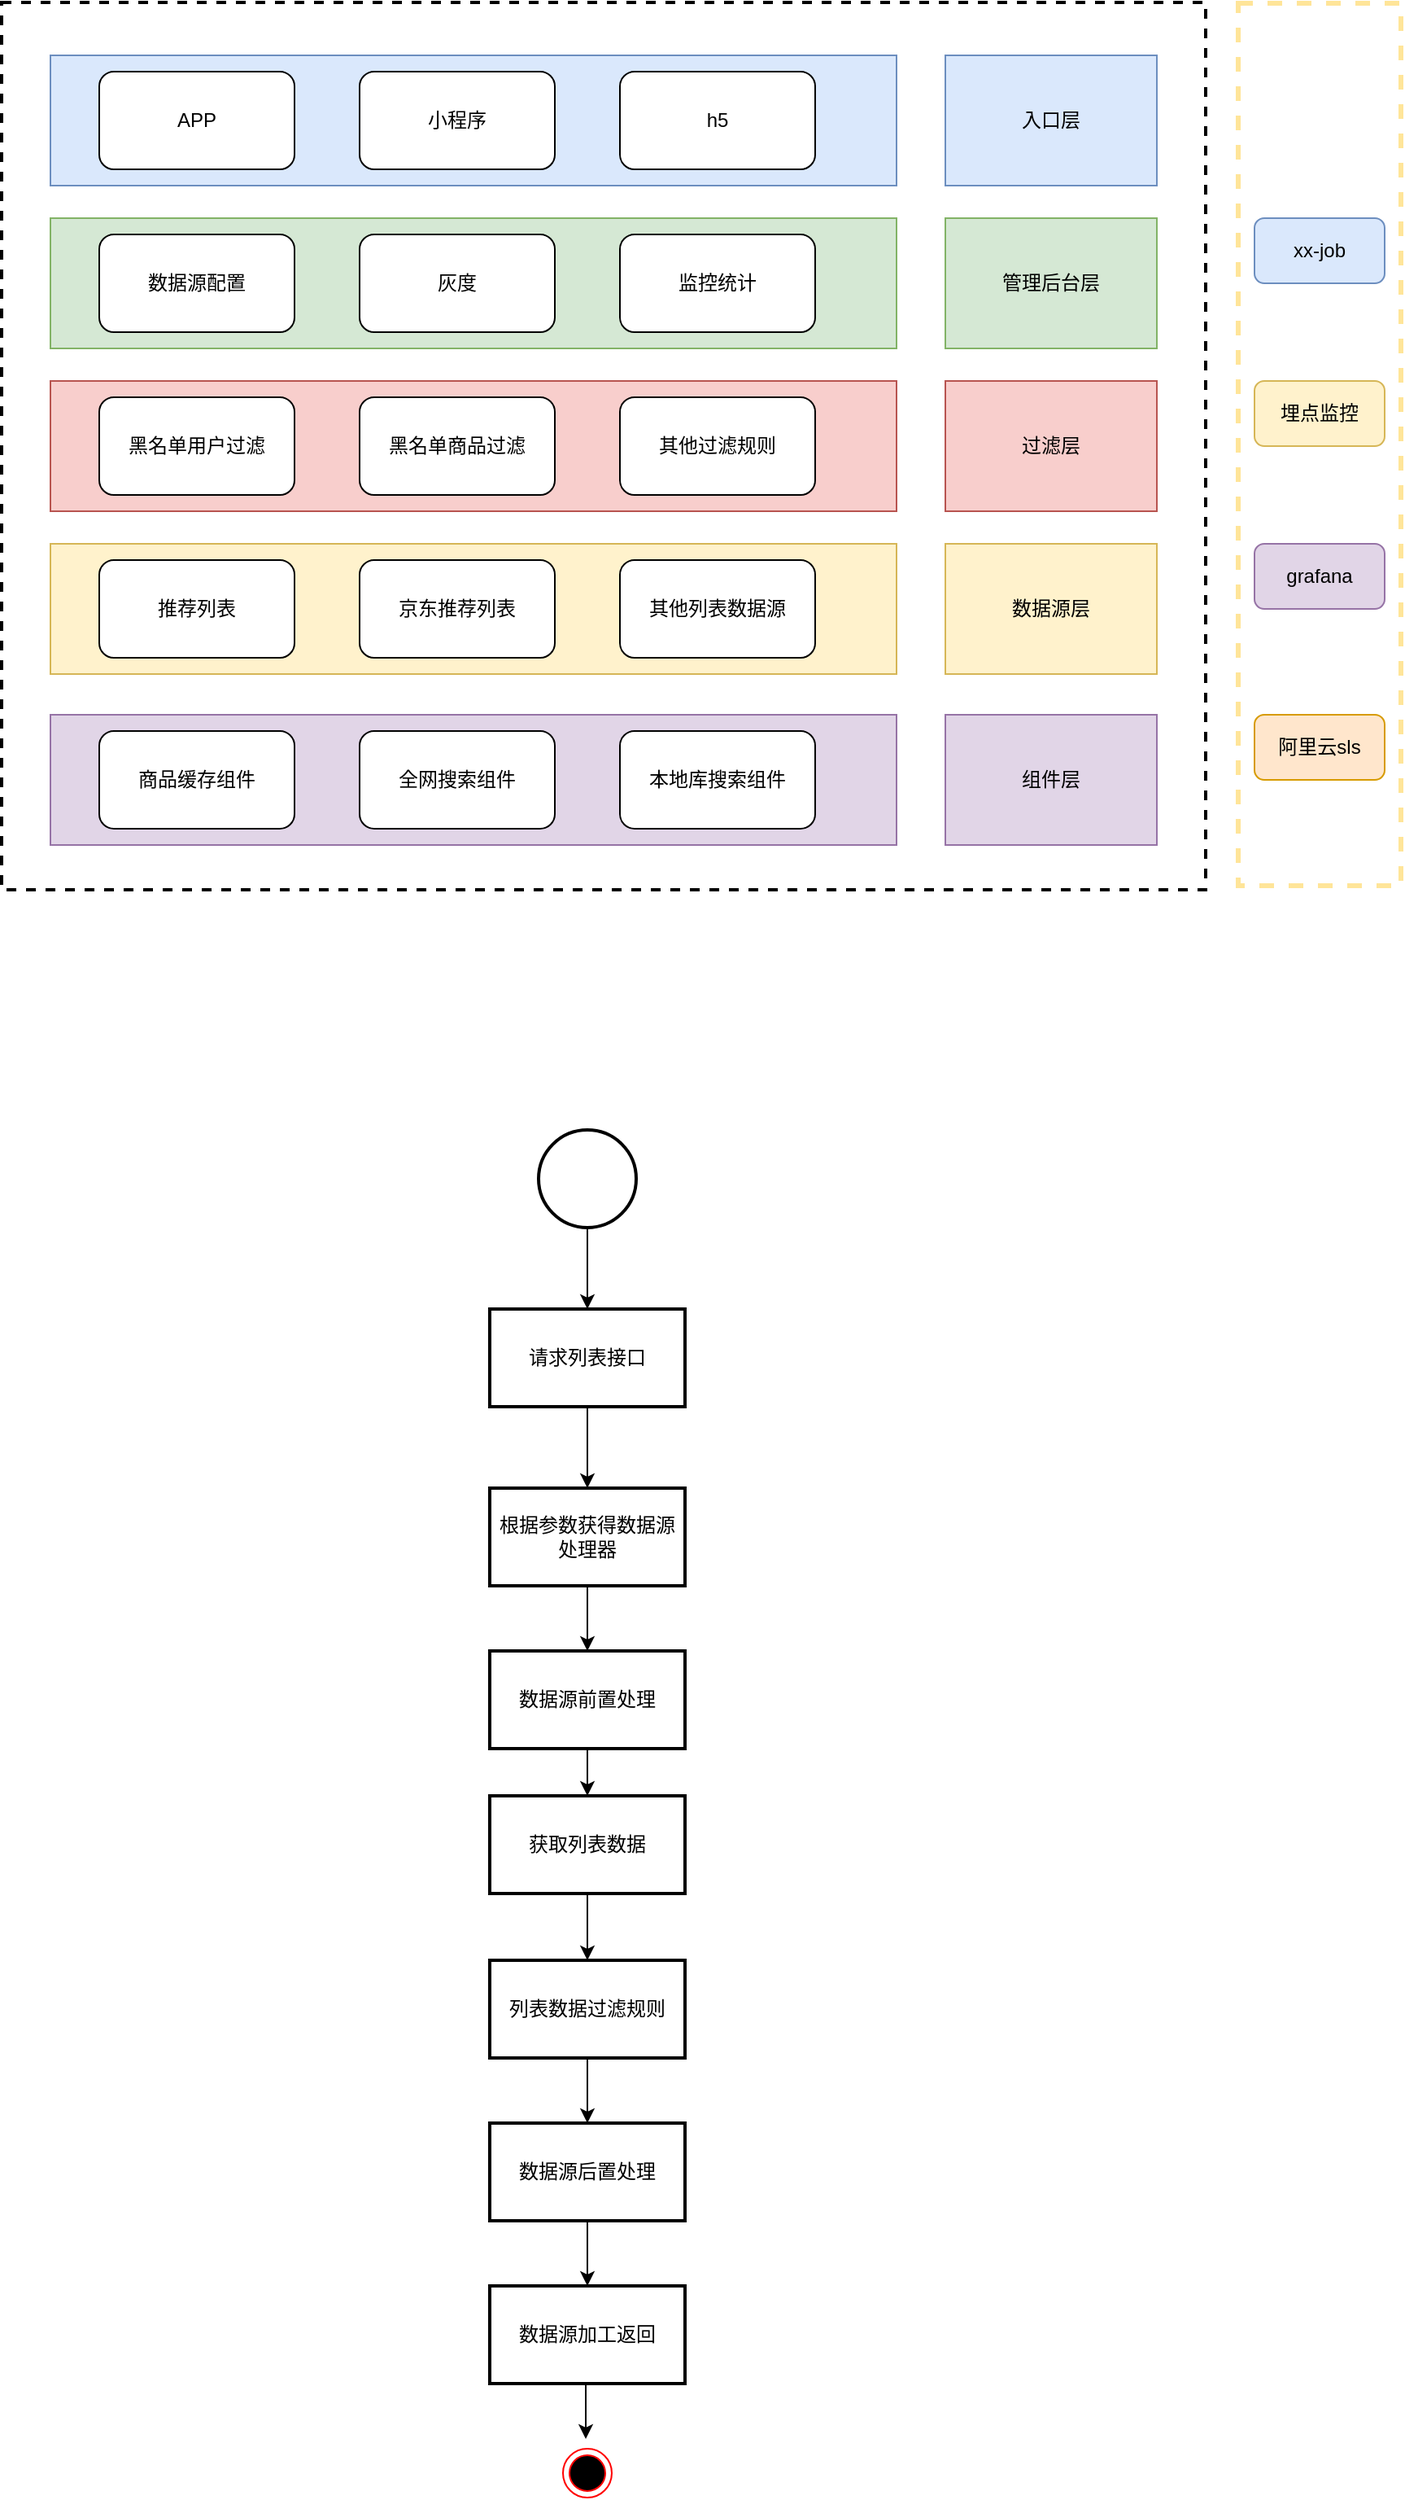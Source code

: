 <mxfile version="24.0.6" type="github">
  <diagram name="第 1 页" id="E42M_iRw3wJCUOGfKwOv">
    <mxGraphModel dx="1026" dy="663" grid="1" gridSize="10" guides="1" tooltips="1" connect="1" arrows="1" fold="1" page="1" pageScale="1" pageWidth="827" pageHeight="1169" math="0" shadow="0">
      <root>
        <mxCell id="0" />
        <mxCell id="1" parent="0" />
        <mxCell id="-84CJ0cTqPwXlulRKscy-31" value="" style="rounded=0;whiteSpace=wrap;html=1;dashed=1;strokeWidth=2;" vertex="1" parent="1">
          <mxGeometry x="80" y="67.5" width="740" height="545" as="geometry" />
        </mxCell>
        <mxCell id="-84CJ0cTqPwXlulRKscy-1" value="" style="rounded=0;whiteSpace=wrap;html=1;fillColor=#dae8fc;strokeColor=#6c8ebf;" vertex="1" parent="1">
          <mxGeometry x="110" y="100" width="520" height="80" as="geometry" />
        </mxCell>
        <mxCell id="-84CJ0cTqPwXlulRKscy-2" value="入口层" style="rounded=0;whiteSpace=wrap;html=1;fillColor=#dae8fc;strokeColor=#6c8ebf;" vertex="1" parent="1">
          <mxGeometry x="660" y="100" width="130" height="80" as="geometry" />
        </mxCell>
        <mxCell id="-84CJ0cTqPwXlulRKscy-3" value="APP" style="rounded=1;whiteSpace=wrap;html=1;" vertex="1" parent="1">
          <mxGeometry x="140" y="110" width="120" height="60" as="geometry" />
        </mxCell>
        <mxCell id="-84CJ0cTqPwXlulRKscy-4" value="小程序" style="rounded=1;whiteSpace=wrap;html=1;" vertex="1" parent="1">
          <mxGeometry x="300" y="110" width="120" height="60" as="geometry" />
        </mxCell>
        <mxCell id="-84CJ0cTqPwXlulRKscy-5" value="h5" style="rounded=1;whiteSpace=wrap;html=1;" vertex="1" parent="1">
          <mxGeometry x="460" y="110" width="120" height="60" as="geometry" />
        </mxCell>
        <mxCell id="-84CJ0cTqPwXlulRKscy-6" value="" style="rounded=0;whiteSpace=wrap;html=1;fillColor=#d5e8d4;strokeColor=#82b366;" vertex="1" parent="1">
          <mxGeometry x="110" y="200" width="520" height="80" as="geometry" />
        </mxCell>
        <mxCell id="-84CJ0cTqPwXlulRKscy-7" value="管理后台层" style="rounded=0;whiteSpace=wrap;html=1;fillColor=#d5e8d4;strokeColor=#82b366;" vertex="1" parent="1">
          <mxGeometry x="660" y="200" width="130" height="80" as="geometry" />
        </mxCell>
        <mxCell id="-84CJ0cTqPwXlulRKscy-8" value="数据源配置" style="rounded=1;whiteSpace=wrap;html=1;" vertex="1" parent="1">
          <mxGeometry x="140" y="210" width="120" height="60" as="geometry" />
        </mxCell>
        <mxCell id="-84CJ0cTqPwXlulRKscy-9" value="灰度" style="rounded=1;whiteSpace=wrap;html=1;" vertex="1" parent="1">
          <mxGeometry x="300" y="210" width="120" height="60" as="geometry" />
        </mxCell>
        <mxCell id="-84CJ0cTqPwXlulRKscy-10" value="监控统计" style="rounded=1;whiteSpace=wrap;html=1;" vertex="1" parent="1">
          <mxGeometry x="460" y="210" width="120" height="60" as="geometry" />
        </mxCell>
        <mxCell id="-84CJ0cTqPwXlulRKscy-15" value="" style="rounded=0;whiteSpace=wrap;html=1;fillColor=#f8cecc;strokeColor=#b85450;" vertex="1" parent="1">
          <mxGeometry x="110" y="300" width="520" height="80" as="geometry" />
        </mxCell>
        <mxCell id="-84CJ0cTqPwXlulRKscy-16" value="过滤层" style="rounded=0;whiteSpace=wrap;html=1;fillColor=#f8cecc;strokeColor=#b85450;" vertex="1" parent="1">
          <mxGeometry x="660" y="300" width="130" height="80" as="geometry" />
        </mxCell>
        <mxCell id="-84CJ0cTqPwXlulRKscy-17" value="黑名单用户过滤" style="rounded=1;whiteSpace=wrap;html=1;" vertex="1" parent="1">
          <mxGeometry x="140" y="310" width="120" height="60" as="geometry" />
        </mxCell>
        <mxCell id="-84CJ0cTqPwXlulRKscy-18" value="黑名单商品过滤" style="rounded=1;whiteSpace=wrap;html=1;" vertex="1" parent="1">
          <mxGeometry x="300" y="310" width="120" height="60" as="geometry" />
        </mxCell>
        <mxCell id="-84CJ0cTqPwXlulRKscy-19" value="其他过滤规则" style="rounded=1;whiteSpace=wrap;html=1;" vertex="1" parent="1">
          <mxGeometry x="460" y="310" width="120" height="60" as="geometry" />
        </mxCell>
        <mxCell id="-84CJ0cTqPwXlulRKscy-20" value="" style="rounded=0;whiteSpace=wrap;html=1;fillColor=#fff2cc;strokeColor=#d6b656;" vertex="1" parent="1">
          <mxGeometry x="110" y="400" width="520" height="80" as="geometry" />
        </mxCell>
        <mxCell id="-84CJ0cTqPwXlulRKscy-21" value="数据源层" style="rounded=0;whiteSpace=wrap;html=1;fillColor=#fff2cc;strokeColor=#d6b656;" vertex="1" parent="1">
          <mxGeometry x="660" y="400" width="130" height="80" as="geometry" />
        </mxCell>
        <mxCell id="-84CJ0cTqPwXlulRKscy-22" value="推荐列表" style="rounded=1;whiteSpace=wrap;html=1;" vertex="1" parent="1">
          <mxGeometry x="140" y="410" width="120" height="60" as="geometry" />
        </mxCell>
        <mxCell id="-84CJ0cTqPwXlulRKscy-23" value="京东推荐列表" style="rounded=1;whiteSpace=wrap;html=1;" vertex="1" parent="1">
          <mxGeometry x="300" y="410" width="120" height="60" as="geometry" />
        </mxCell>
        <mxCell id="-84CJ0cTqPwXlulRKscy-24" value="其他列表数据源" style="rounded=1;whiteSpace=wrap;html=1;" vertex="1" parent="1">
          <mxGeometry x="460" y="410" width="120" height="60" as="geometry" />
        </mxCell>
        <mxCell id="-84CJ0cTqPwXlulRKscy-26" value="" style="rounded=0;whiteSpace=wrap;html=1;fillColor=#e1d5e7;strokeColor=#9673a6;" vertex="1" parent="1">
          <mxGeometry x="110" y="505" width="520" height="80" as="geometry" />
        </mxCell>
        <mxCell id="-84CJ0cTqPwXlulRKscy-27" value="组件层" style="rounded=0;whiteSpace=wrap;html=1;fillColor=#e1d5e7;strokeColor=#9673a6;" vertex="1" parent="1">
          <mxGeometry x="660" y="505" width="130" height="80" as="geometry" />
        </mxCell>
        <mxCell id="-84CJ0cTqPwXlulRKscy-28" value="商品缓存组件" style="rounded=1;whiteSpace=wrap;html=1;" vertex="1" parent="1">
          <mxGeometry x="140" y="515" width="120" height="60" as="geometry" />
        </mxCell>
        <mxCell id="-84CJ0cTqPwXlulRKscy-29" value="全网搜索组件" style="rounded=1;whiteSpace=wrap;html=1;" vertex="1" parent="1">
          <mxGeometry x="300" y="515" width="120" height="60" as="geometry" />
        </mxCell>
        <mxCell id="-84CJ0cTqPwXlulRKscy-30" value="本地库搜索组件" style="rounded=1;whiteSpace=wrap;html=1;" vertex="1" parent="1">
          <mxGeometry x="460" y="515" width="120" height="60" as="geometry" />
        </mxCell>
        <mxCell id="-84CJ0cTqPwXlulRKscy-32" value="" style="rounded=0;whiteSpace=wrap;html=1;dashed=1;strokeWidth=3;strokeColor=#FFE599;" vertex="1" parent="1">
          <mxGeometry x="840" y="68" width="100" height="542" as="geometry" />
        </mxCell>
        <mxCell id="-84CJ0cTqPwXlulRKscy-33" value="xx-job" style="rounded=1;whiteSpace=wrap;html=1;fillColor=#dae8fc;strokeColor=#6c8ebf;" vertex="1" parent="1">
          <mxGeometry x="850" y="200" width="80" height="40" as="geometry" />
        </mxCell>
        <mxCell id="-84CJ0cTqPwXlulRKscy-34" value="埋点监控" style="rounded=1;whiteSpace=wrap;html=1;fillColor=#fff2cc;strokeColor=#d6b656;" vertex="1" parent="1">
          <mxGeometry x="850" y="300" width="80" height="40" as="geometry" />
        </mxCell>
        <mxCell id="-84CJ0cTqPwXlulRKscy-35" value="grafana" style="rounded=1;whiteSpace=wrap;html=1;fillColor=#e1d5e7;strokeColor=#9673a6;" vertex="1" parent="1">
          <mxGeometry x="850" y="400" width="80" height="40" as="geometry" />
        </mxCell>
        <mxCell id="-84CJ0cTqPwXlulRKscy-36" value="阿里云sls" style="rounded=1;whiteSpace=wrap;html=1;fillColor=#ffe6cc;strokeColor=#d79b00;" vertex="1" parent="1">
          <mxGeometry x="850" y="505" width="80" height="40" as="geometry" />
        </mxCell>
        <mxCell id="-84CJ0cTqPwXlulRKscy-39" value="" style="edgeStyle=orthogonalEdgeStyle;rounded=0;orthogonalLoop=1;jettySize=auto;html=1;" edge="1" parent="1" source="-84CJ0cTqPwXlulRKscy-37" target="-84CJ0cTqPwXlulRKscy-38">
          <mxGeometry relative="1" as="geometry" />
        </mxCell>
        <mxCell id="-84CJ0cTqPwXlulRKscy-37" value="" style="strokeWidth=2;html=1;shape=mxgraph.flowchart.start_2;whiteSpace=wrap;" vertex="1" parent="1">
          <mxGeometry x="410" y="760" width="60" height="60" as="geometry" />
        </mxCell>
        <mxCell id="-84CJ0cTqPwXlulRKscy-41" value="" style="edgeStyle=orthogonalEdgeStyle;rounded=0;orthogonalLoop=1;jettySize=auto;html=1;" edge="1" parent="1" source="-84CJ0cTqPwXlulRKscy-38" target="-84CJ0cTqPwXlulRKscy-40">
          <mxGeometry relative="1" as="geometry" />
        </mxCell>
        <mxCell id="-84CJ0cTqPwXlulRKscy-38" value="请求列表接口" style="whiteSpace=wrap;html=1;strokeWidth=2;" vertex="1" parent="1">
          <mxGeometry x="380" y="870" width="120" height="60" as="geometry" />
        </mxCell>
        <mxCell id="-84CJ0cTqPwXlulRKscy-43" value="" style="edgeStyle=orthogonalEdgeStyle;rounded=0;orthogonalLoop=1;jettySize=auto;html=1;" edge="1" parent="1" source="-84CJ0cTqPwXlulRKscy-40" target="-84CJ0cTqPwXlulRKscy-42">
          <mxGeometry relative="1" as="geometry" />
        </mxCell>
        <mxCell id="-84CJ0cTqPwXlulRKscy-40" value="根据参数获得数据源处理器" style="whiteSpace=wrap;html=1;strokeWidth=2;" vertex="1" parent="1">
          <mxGeometry x="380" y="980" width="120" height="60" as="geometry" />
        </mxCell>
        <mxCell id="-84CJ0cTqPwXlulRKscy-45" value="" style="edgeStyle=orthogonalEdgeStyle;rounded=0;orthogonalLoop=1;jettySize=auto;html=1;" edge="1" parent="1" source="-84CJ0cTqPwXlulRKscy-42" target="-84CJ0cTqPwXlulRKscy-44">
          <mxGeometry relative="1" as="geometry" />
        </mxCell>
        <mxCell id="-84CJ0cTqPwXlulRKscy-42" value="数据源前置处理" style="whiteSpace=wrap;html=1;strokeWidth=2;" vertex="1" parent="1">
          <mxGeometry x="380" y="1080" width="120" height="60" as="geometry" />
        </mxCell>
        <mxCell id="-84CJ0cTqPwXlulRKscy-47" value="" style="edgeStyle=orthogonalEdgeStyle;rounded=0;orthogonalLoop=1;jettySize=auto;html=1;" edge="1" parent="1" source="-84CJ0cTqPwXlulRKscy-44" target="-84CJ0cTqPwXlulRKscy-46">
          <mxGeometry relative="1" as="geometry" />
        </mxCell>
        <mxCell id="-84CJ0cTqPwXlulRKscy-44" value="获取列表数据" style="whiteSpace=wrap;html=1;strokeWidth=2;" vertex="1" parent="1">
          <mxGeometry x="380" y="1169" width="120" height="60" as="geometry" />
        </mxCell>
        <mxCell id="-84CJ0cTqPwXlulRKscy-51" value="" style="edgeStyle=orthogonalEdgeStyle;rounded=0;orthogonalLoop=1;jettySize=auto;html=1;" edge="1" parent="1" source="-84CJ0cTqPwXlulRKscy-46" target="-84CJ0cTqPwXlulRKscy-50">
          <mxGeometry relative="1" as="geometry" />
        </mxCell>
        <mxCell id="-84CJ0cTqPwXlulRKscy-46" value="列表数据过滤规则" style="whiteSpace=wrap;html=1;strokeWidth=2;" vertex="1" parent="1">
          <mxGeometry x="380" y="1270" width="120" height="60" as="geometry" />
        </mxCell>
        <mxCell id="-84CJ0cTqPwXlulRKscy-53" value="" style="edgeStyle=orthogonalEdgeStyle;rounded=0;orthogonalLoop=1;jettySize=auto;html=1;" edge="1" parent="1" source="-84CJ0cTqPwXlulRKscy-50" target="-84CJ0cTqPwXlulRKscy-52">
          <mxGeometry relative="1" as="geometry" />
        </mxCell>
        <mxCell id="-84CJ0cTqPwXlulRKscy-50" value="数据源后置处理" style="whiteSpace=wrap;html=1;strokeWidth=2;" vertex="1" parent="1">
          <mxGeometry x="380" y="1370" width="120" height="60" as="geometry" />
        </mxCell>
        <mxCell id="-84CJ0cTqPwXlulRKscy-52" value="数据源加工返回" style="whiteSpace=wrap;html=1;strokeWidth=2;" vertex="1" parent="1">
          <mxGeometry x="380" y="1470" width="120" height="60" as="geometry" />
        </mxCell>
        <mxCell id="-84CJ0cTqPwXlulRKscy-56" value="" style="ellipse;html=1;shape=endState;fillColor=#000000;strokeColor=#ff0000;" vertex="1" parent="1">
          <mxGeometry x="425" y="1570" width="30" height="30" as="geometry" />
        </mxCell>
        <mxCell id="-84CJ0cTqPwXlulRKscy-57" style="edgeStyle=orthogonalEdgeStyle;rounded=0;orthogonalLoop=1;jettySize=auto;html=1;exitX=0.5;exitY=1;exitDx=0;exitDy=0;entryX=0.467;entryY=-0.2;entryDx=0;entryDy=0;entryPerimeter=0;" edge="1" parent="1" source="-84CJ0cTqPwXlulRKscy-52" target="-84CJ0cTqPwXlulRKscy-56">
          <mxGeometry relative="1" as="geometry" />
        </mxCell>
      </root>
    </mxGraphModel>
  </diagram>
</mxfile>
